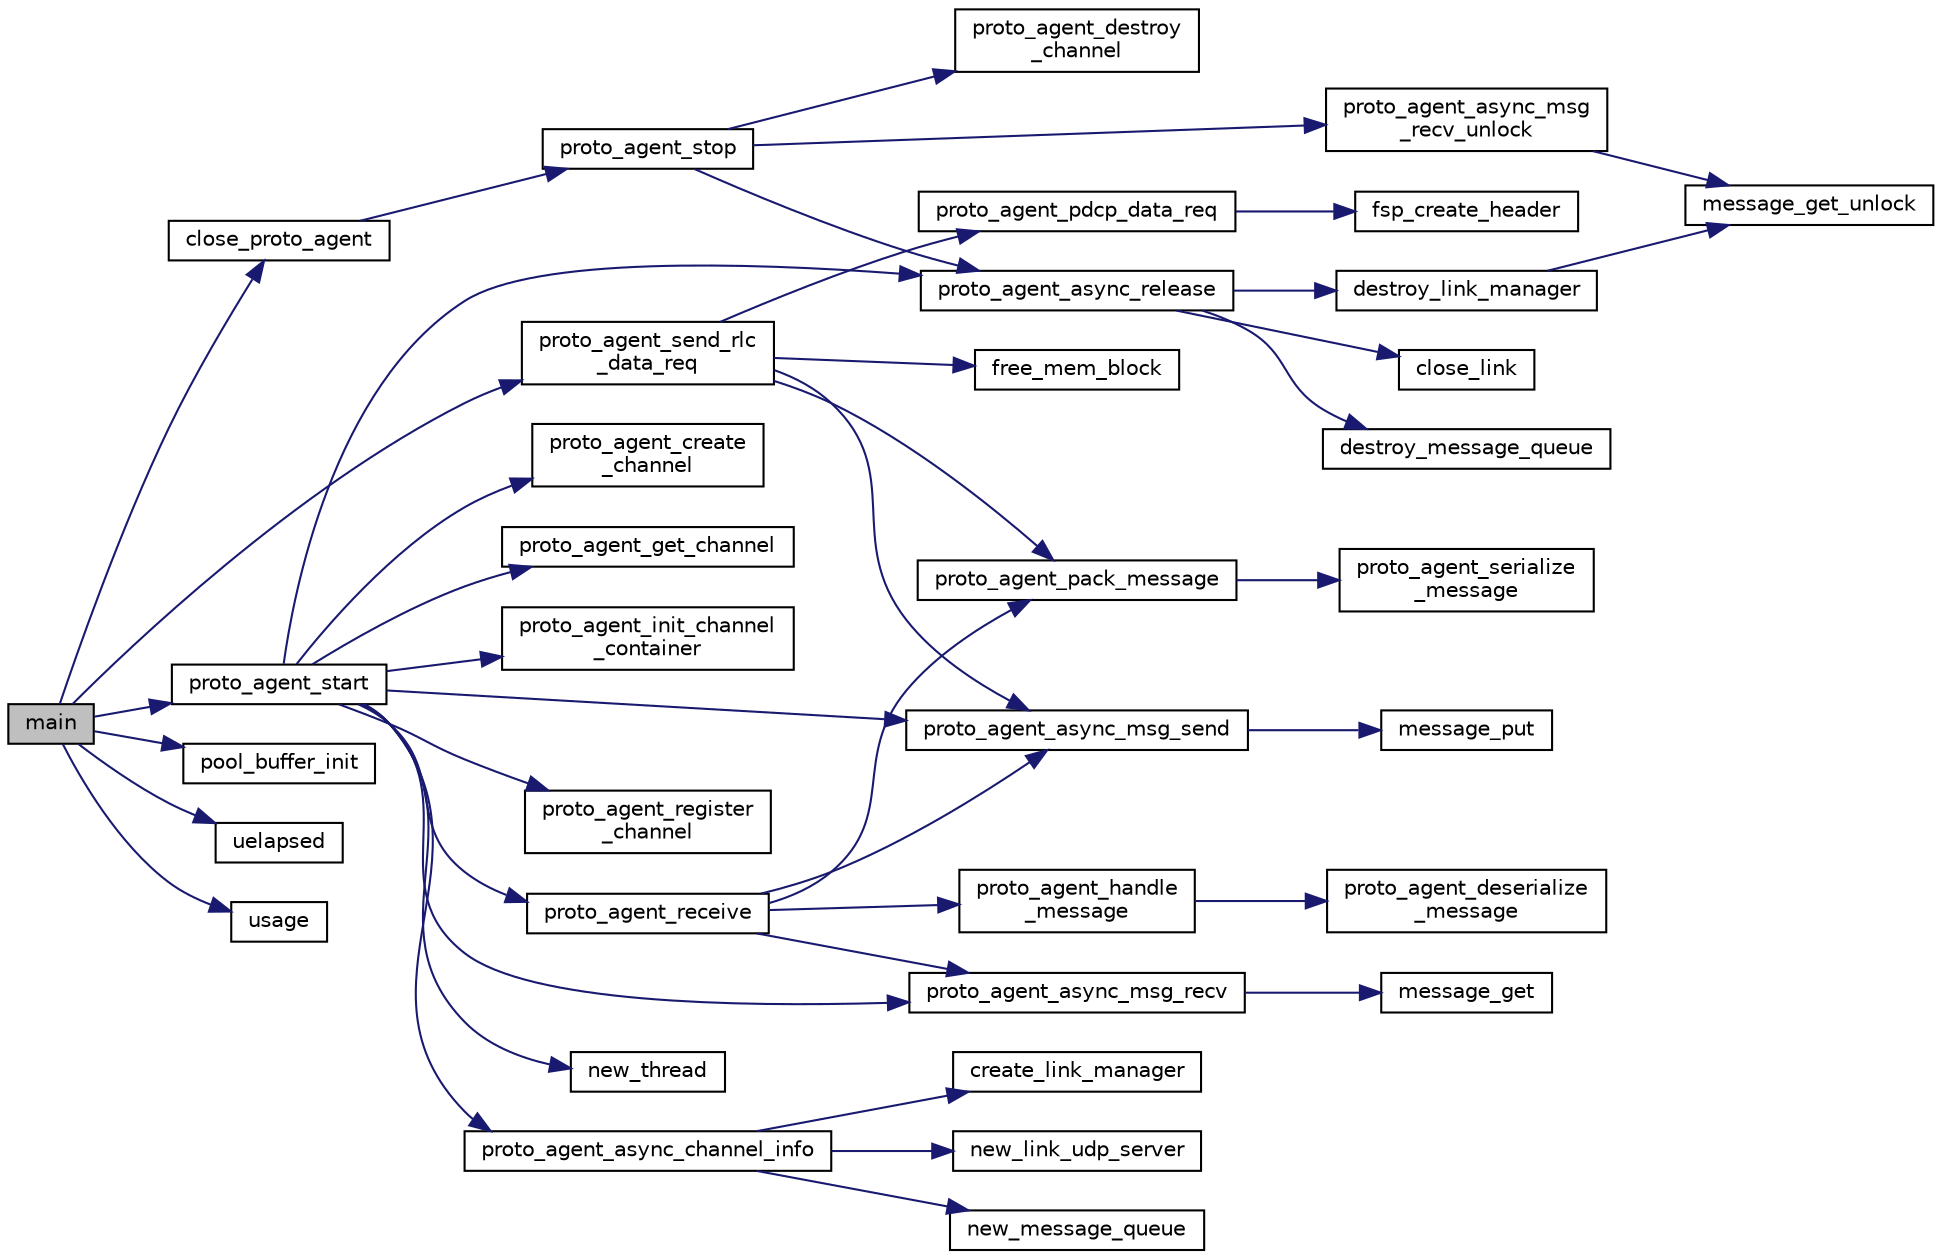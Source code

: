 digraph "main"
{
 // LATEX_PDF_SIZE
  edge [fontname="Helvetica",fontsize="10",labelfontname="Helvetica",labelfontsize="10"];
  node [fontname="Helvetica",fontsize="10",shape=record];
  rankdir="LR";
  Node1 [label="main",height=0.2,width=0.4,color="black", fillcolor="grey75", style="filled", fontcolor="black",tooltip=" "];
  Node1 -> Node2 [color="midnightblue",fontsize="10",style="solid",fontname="Helvetica"];
  Node2 [label="close_proto_agent",height=0.2,width=0.4,color="black", fillcolor="white", style="filled",URL="$cu__test_8c.html#a6107d5fbec586ce44727a950bb845664",tooltip=" "];
  Node2 -> Node3 [color="midnightblue",fontsize="10",style="solid",fontname="Helvetica"];
  Node3 [label="proto_agent_stop",height=0.2,width=0.4,color="black", fillcolor="white", style="filled",URL="$proto__agent_8c.html#a1fe29e812f5c032014a27291d17374c3",tooltip=" "];
  Node3 -> Node4 [color="midnightblue",fontsize="10",style="solid",fontname="Helvetica"];
  Node4 [label="proto_agent_async_msg\l_recv_unlock",height=0.2,width=0.4,color="black", fillcolor="white", style="filled",URL="$proto__agent__async_8c.html#acf0603738391ecddcefdb56d1fdfd509",tooltip=" "];
  Node4 -> Node5 [color="midnightblue",fontsize="10",style="solid",fontname="Helvetica"];
  Node5 [label="message_get_unlock",height=0.2,width=0.4,color="black", fillcolor="white", style="filled",URL="$message__queue_8c.html#ad31ff9acefcdb72b2b5842261c5ceaeb",tooltip=" "];
  Node3 -> Node6 [color="midnightblue",fontsize="10",style="solid",fontname="Helvetica"];
  Node6 [label="proto_agent_async_release",height=0.2,width=0.4,color="black", fillcolor="white", style="filled",URL="$proto__agent__async_8c.html#a0b626c0e3edaa5edee77c950f22ef0d0",tooltip=" "];
  Node6 -> Node7 [color="midnightblue",fontsize="10",style="solid",fontname="Helvetica"];
  Node7 [label="close_link",height=0.2,width=0.4,color="black", fillcolor="white", style="filled",URL="$socket__link_8c.html#a821153c689e616052aa6f0e78db08ba8",tooltip=" "];
  Node6 -> Node8 [color="midnightblue",fontsize="10",style="solid",fontname="Helvetica"];
  Node8 [label="destroy_link_manager",height=0.2,width=0.4,color="black", fillcolor="white", style="filled",URL="$link__manager_8c.html#a552bd62645822bf4782075f7dd446bab",tooltip=" "];
  Node8 -> Node5 [color="midnightblue",fontsize="10",style="solid",fontname="Helvetica"];
  Node6 -> Node9 [color="midnightblue",fontsize="10",style="solid",fontname="Helvetica"];
  Node9 [label="destroy_message_queue",height=0.2,width=0.4,color="black", fillcolor="white", style="filled",URL="$message__queue_8c.html#a0aaddf433ec6e80f37413d4383ab8e1d",tooltip=" "];
  Node3 -> Node10 [color="midnightblue",fontsize="10",style="solid",fontname="Helvetica"];
  Node10 [label="proto_agent_destroy\l_channel",height=0.2,width=0.4,color="black", fillcolor="white", style="filled",URL="$proto__agent__net__comm_8c.html#ac8973b76fad77326e9f0475e167933cb",tooltip=" "];
  Node1 -> Node11 [color="midnightblue",fontsize="10",style="solid",fontname="Helvetica"];
  Node11 [label="pool_buffer_init",height=0.2,width=0.4,color="black", fillcolor="white", style="filled",URL="$mem__block_8c.html#ad3a69d5a7ed32f575ea6c61d27cf0e3b",tooltip=" "];
  Node1 -> Node12 [color="midnightblue",fontsize="10",style="solid",fontname="Helvetica"];
  Node12 [label="proto_agent_send_rlc\l_data_req",height=0.2,width=0.4,color="black", fillcolor="white", style="filled",URL="$proto__agent_8c.html#aad2328b010e19d0691b7968c8dcfd5e2",tooltip=" "];
  Node12 -> Node13 [color="midnightblue",fontsize="10",style="solid",fontname="Helvetica"];
  Node13 [label="free_mem_block",height=0.2,width=0.4,color="black", fillcolor="white", style="filled",URL="$mem__block_8c.html#a3465e37844438c1cc552c197a2cfbbfd",tooltip=" "];
  Node12 -> Node14 [color="midnightblue",fontsize="10",style="solid",fontname="Helvetica"];
  Node14 [label="proto_agent_async_msg_send",height=0.2,width=0.4,color="black", fillcolor="white", style="filled",URL="$proto__agent__async_8c.html#a2fafdc3831d1a25ae634302070b9d1d6",tooltip=" "];
  Node14 -> Node15 [color="midnightblue",fontsize="10",style="solid",fontname="Helvetica"];
  Node15 [label="message_put",height=0.2,width=0.4,color="black", fillcolor="white", style="filled",URL="$message__queue_8c.html#ad138f3a380c5f1f5638758702314989f",tooltip=" "];
  Node12 -> Node16 [color="midnightblue",fontsize="10",style="solid",fontname="Helvetica"];
  Node16 [label="proto_agent_pack_message",height=0.2,width=0.4,color="black", fillcolor="white", style="filled",URL="$proto__agent__common_8h.html#a53066a9c407063fb3740877880ce0699",tooltip=" "];
  Node16 -> Node17 [color="midnightblue",fontsize="10",style="solid",fontname="Helvetica"];
  Node17 [label="proto_agent_serialize\l_message",height=0.2,width=0.4,color="black", fillcolor="white", style="filled",URL="$proto__agent__common_8c.html#adb50bd9dc216d34704271440247688e5",tooltip=" "];
  Node12 -> Node18 [color="midnightblue",fontsize="10",style="solid",fontname="Helvetica"];
  Node18 [label="proto_agent_pdcp_data_req",height=0.2,width=0.4,color="black", fillcolor="white", style="filled",URL="$proto__agent__common_8c.html#a3659b56758a3ad4d57aa1f5b193338dc",tooltip=" "];
  Node18 -> Node19 [color="midnightblue",fontsize="10",style="solid",fontname="Helvetica"];
  Node19 [label="fsp_create_header",height=0.2,width=0.4,color="black", fillcolor="white", style="filled",URL="$proto__agent__common_8c.html#a46b52c3100b258463b11752f6d409dc7",tooltip=" "];
  Node1 -> Node20 [color="midnightblue",fontsize="10",style="solid",fontname="Helvetica"];
  Node20 [label="proto_agent_start",height=0.2,width=0.4,color="black", fillcolor="white", style="filled",URL="$proto__agent_8c.html#aa0bdfacbfc5efe4f158456312f29fca0",tooltip=" "];
  Node20 -> Node21 [color="midnightblue",fontsize="10",style="solid",fontname="Helvetica"];
  Node21 [label="new_thread",height=0.2,width=0.4,color="black", fillcolor="white", style="filled",URL="$proto__agent_8c.html#ada02ba4dcba5b72494e7ff198479764e",tooltip=" "];
  Node20 -> Node22 [color="midnightblue",fontsize="10",style="solid",fontname="Helvetica"];
  Node22 [label="proto_agent_async_channel_info",height=0.2,width=0.4,color="black", fillcolor="white", style="filled",URL="$proto__agent__async_8c.html#ab78730355035f09d50fa764d7b6285b2",tooltip=" "];
  Node22 -> Node23 [color="midnightblue",fontsize="10",style="solid",fontname="Helvetica"];
  Node23 [label="create_link_manager",height=0.2,width=0.4,color="black", fillcolor="white", style="filled",URL="$link__manager_8c.html#a53f67fc95c6f0266b894060b7aeb7fee",tooltip=" "];
  Node22 -> Node24 [color="midnightblue",fontsize="10",style="solid",fontname="Helvetica"];
  Node24 [label="new_link_udp_server",height=0.2,width=0.4,color="black", fillcolor="white", style="filled",URL="$socket__link_8c.html#ab3b1fa877f07685c5f2770ca2da47bde",tooltip=" "];
  Node22 -> Node25 [color="midnightblue",fontsize="10",style="solid",fontname="Helvetica"];
  Node25 [label="new_message_queue",height=0.2,width=0.4,color="black", fillcolor="white", style="filled",URL="$message__queue_8c.html#a2eeddd128f775cb134eedd9c38d980a9",tooltip=" "];
  Node20 -> Node26 [color="midnightblue",fontsize="10",style="solid",fontname="Helvetica"];
  Node26 [label="proto_agent_async_msg_recv",height=0.2,width=0.4,color="black", fillcolor="white", style="filled",URL="$proto__agent__async_8c.html#ab6f8b1d742306979d1d71bc55c845e97",tooltip=" "];
  Node26 -> Node27 [color="midnightblue",fontsize="10",style="solid",fontname="Helvetica"];
  Node27 [label="message_get",height=0.2,width=0.4,color="black", fillcolor="white", style="filled",URL="$message__queue_8c.html#a53bbf1c7775d063505f4ac09998940f0",tooltip=" "];
  Node20 -> Node14 [color="midnightblue",fontsize="10",style="solid",fontname="Helvetica"];
  Node20 -> Node6 [color="midnightblue",fontsize="10",style="solid",fontname="Helvetica"];
  Node20 -> Node28 [color="midnightblue",fontsize="10",style="solid",fontname="Helvetica"];
  Node28 [label="proto_agent_create\l_channel",height=0.2,width=0.4,color="black", fillcolor="white", style="filled",URL="$proto__agent__net__comm_8c.html#aab10055714606a58d4c2efa52d9527fd",tooltip=" "];
  Node20 -> Node29 [color="midnightblue",fontsize="10",style="solid",fontname="Helvetica"];
  Node29 [label="proto_agent_get_channel",height=0.2,width=0.4,color="black", fillcolor="white", style="filled",URL="$proto__agent__net__comm_8c.html#a66e8e6c6b9c0bc7585baf14dbfc0ef80",tooltip=" "];
  Node20 -> Node30 [color="midnightblue",fontsize="10",style="solid",fontname="Helvetica"];
  Node30 [label="proto_agent_init_channel\l_container",height=0.2,width=0.4,color="black", fillcolor="white", style="filled",URL="$proto__agent__net__comm_8c.html#af43d59ed1da20876e11e3d8868b5e6c9",tooltip=" "];
  Node20 -> Node31 [color="midnightblue",fontsize="10",style="solid",fontname="Helvetica"];
  Node31 [label="proto_agent_receive",height=0.2,width=0.4,color="black", fillcolor="white", style="filled",URL="$proto__agent_8c.html#aa817768df8f467395b29b2f139e07f65",tooltip=" "];
  Node31 -> Node26 [color="midnightblue",fontsize="10",style="solid",fontname="Helvetica"];
  Node31 -> Node14 [color="midnightblue",fontsize="10",style="solid",fontname="Helvetica"];
  Node31 -> Node32 [color="midnightblue",fontsize="10",style="solid",fontname="Helvetica"];
  Node32 [label="proto_agent_handle\l_message",height=0.2,width=0.4,color="black", fillcolor="white", style="filled",URL="$proto__agent__common_8h.html#ade669a1ed1403949fce060e0098511dd",tooltip=" "];
  Node32 -> Node33 [color="midnightblue",fontsize="10",style="solid",fontname="Helvetica"];
  Node33 [label="proto_agent_deserialize\l_message",height=0.2,width=0.4,color="black", fillcolor="white", style="filled",URL="$proto__agent__common_8c.html#a70d345f1b3623bb6afd7a18ce7ee24af",tooltip=" "];
  Node31 -> Node16 [color="midnightblue",fontsize="10",style="solid",fontname="Helvetica"];
  Node20 -> Node34 [color="midnightblue",fontsize="10",style="solid",fontname="Helvetica"];
  Node34 [label="proto_agent_register\l_channel",height=0.2,width=0.4,color="black", fillcolor="white", style="filled",URL="$proto__agent__net__comm_8c.html#a5ba86da3f9da95e40bb4684b21a5976c",tooltip=" "];
  Node1 -> Node35 [color="midnightblue",fontsize="10",style="solid",fontname="Helvetica"];
  Node35 [label="uelapsed",height=0.2,width=0.4,color="black", fillcolor="white", style="filled",URL="$cu__test_8c.html#aeeee4bc1cc1c5261f994855c271e5c0c",tooltip=" "];
  Node1 -> Node36 [color="midnightblue",fontsize="10",style="solid",fontname="Helvetica"];
  Node36 [label="usage",height=0.2,width=0.4,color="black", fillcolor="white", style="filled",URL="$cu__test_8c.html#a0618eba2be1568e7f5ea9c014a070ee9",tooltip=" "];
}
